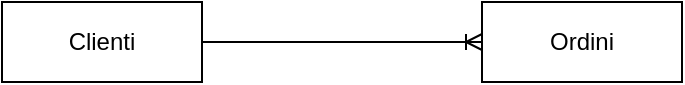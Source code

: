 <mxfile version="21.7.5" type="github">
  <diagram name="Pagina-1" id="V6iDWm8Me5Dh21ElHqV3">
    <mxGraphModel dx="1050" dy="534" grid="1" gridSize="10" guides="1" tooltips="1" connect="1" arrows="1" fold="1" page="1" pageScale="1" pageWidth="827" pageHeight="1169" math="0" shadow="0">
      <root>
        <mxCell id="0" />
        <mxCell id="1" parent="0" />
        <mxCell id="VjtnA7sW8nlu6YHcj__V-1" value="Clienti" style="whiteSpace=wrap;html=1;align=center;" vertex="1" parent="1">
          <mxGeometry x="150" y="120" width="100" height="40" as="geometry" />
        </mxCell>
        <mxCell id="VjtnA7sW8nlu6YHcj__V-2" value="Ordini" style="whiteSpace=wrap;html=1;align=center;" vertex="1" parent="1">
          <mxGeometry x="390" y="120" width="100" height="40" as="geometry" />
        </mxCell>
        <mxCell id="VjtnA7sW8nlu6YHcj__V-3" value="" style="edgeStyle=entityRelationEdgeStyle;fontSize=12;html=1;endArrow=ERoneToMany;rounded=0;exitX=1;exitY=0.5;exitDx=0;exitDy=0;" edge="1" parent="1" source="VjtnA7sW8nlu6YHcj__V-1">
          <mxGeometry width="100" height="100" relative="1" as="geometry">
            <mxPoint x="290" y="240" as="sourcePoint" />
            <mxPoint x="390" y="140" as="targetPoint" />
          </mxGeometry>
        </mxCell>
      </root>
    </mxGraphModel>
  </diagram>
</mxfile>
